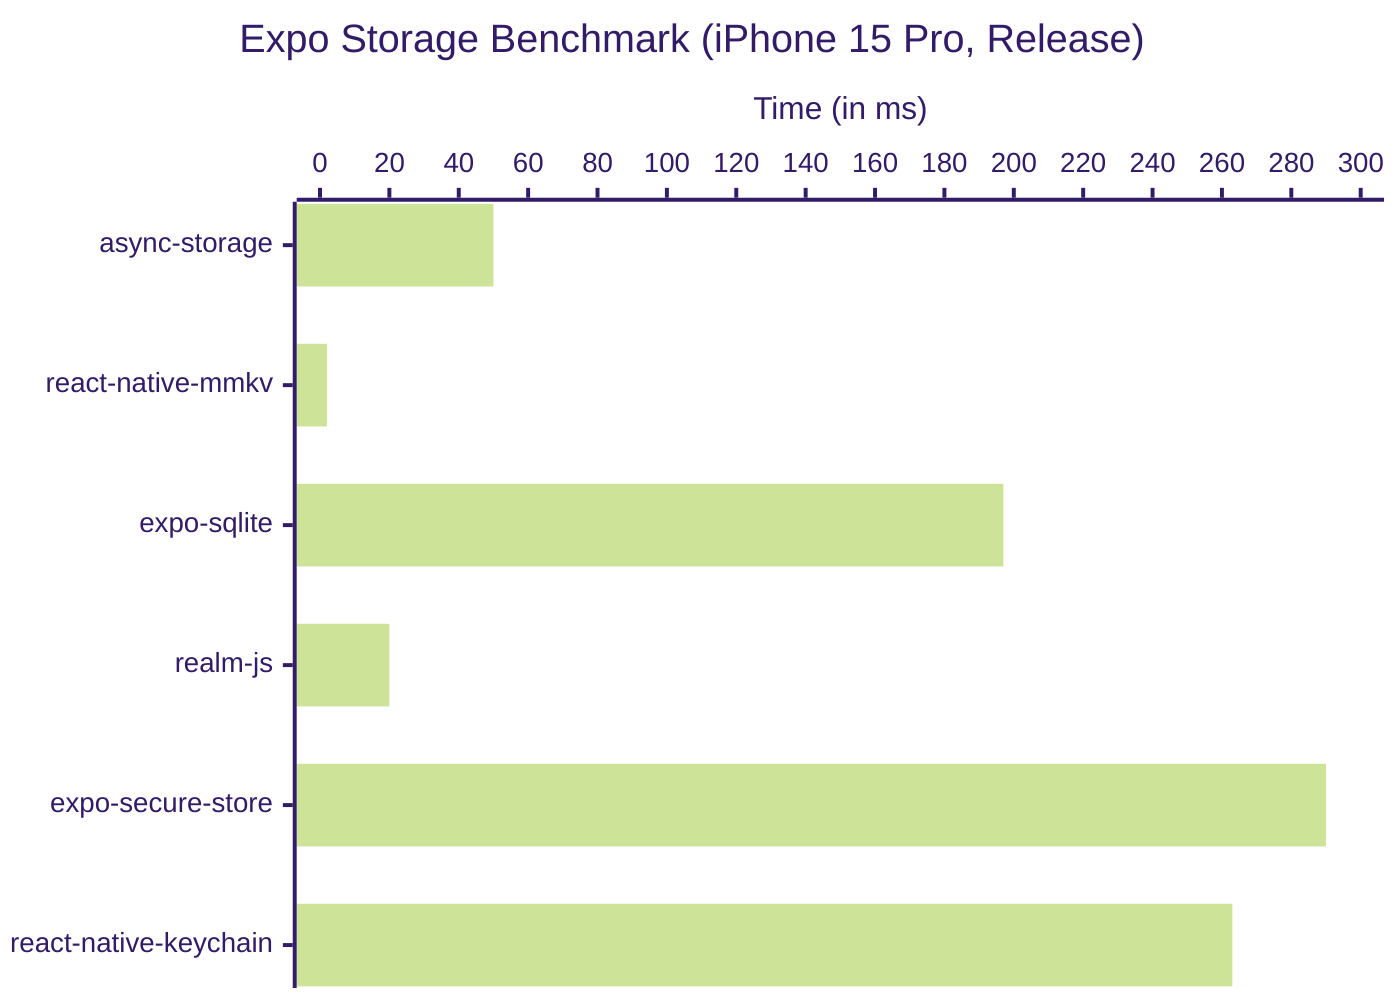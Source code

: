 ---
config:
  theme: forest
---
xychart-beta horizontal
    title "Expo Storage Benchmark (iPhone 15 Pro, Release)"
    x-axis ["async-storage", "react-native-mmkv", "expo-sqlite", "realm-js", "expo-secure-store", "react-native-keychain"]
    y-axis "Time (in ms)" 0 --> 300
    bar [50, 2, 197, 20, 290, 263]